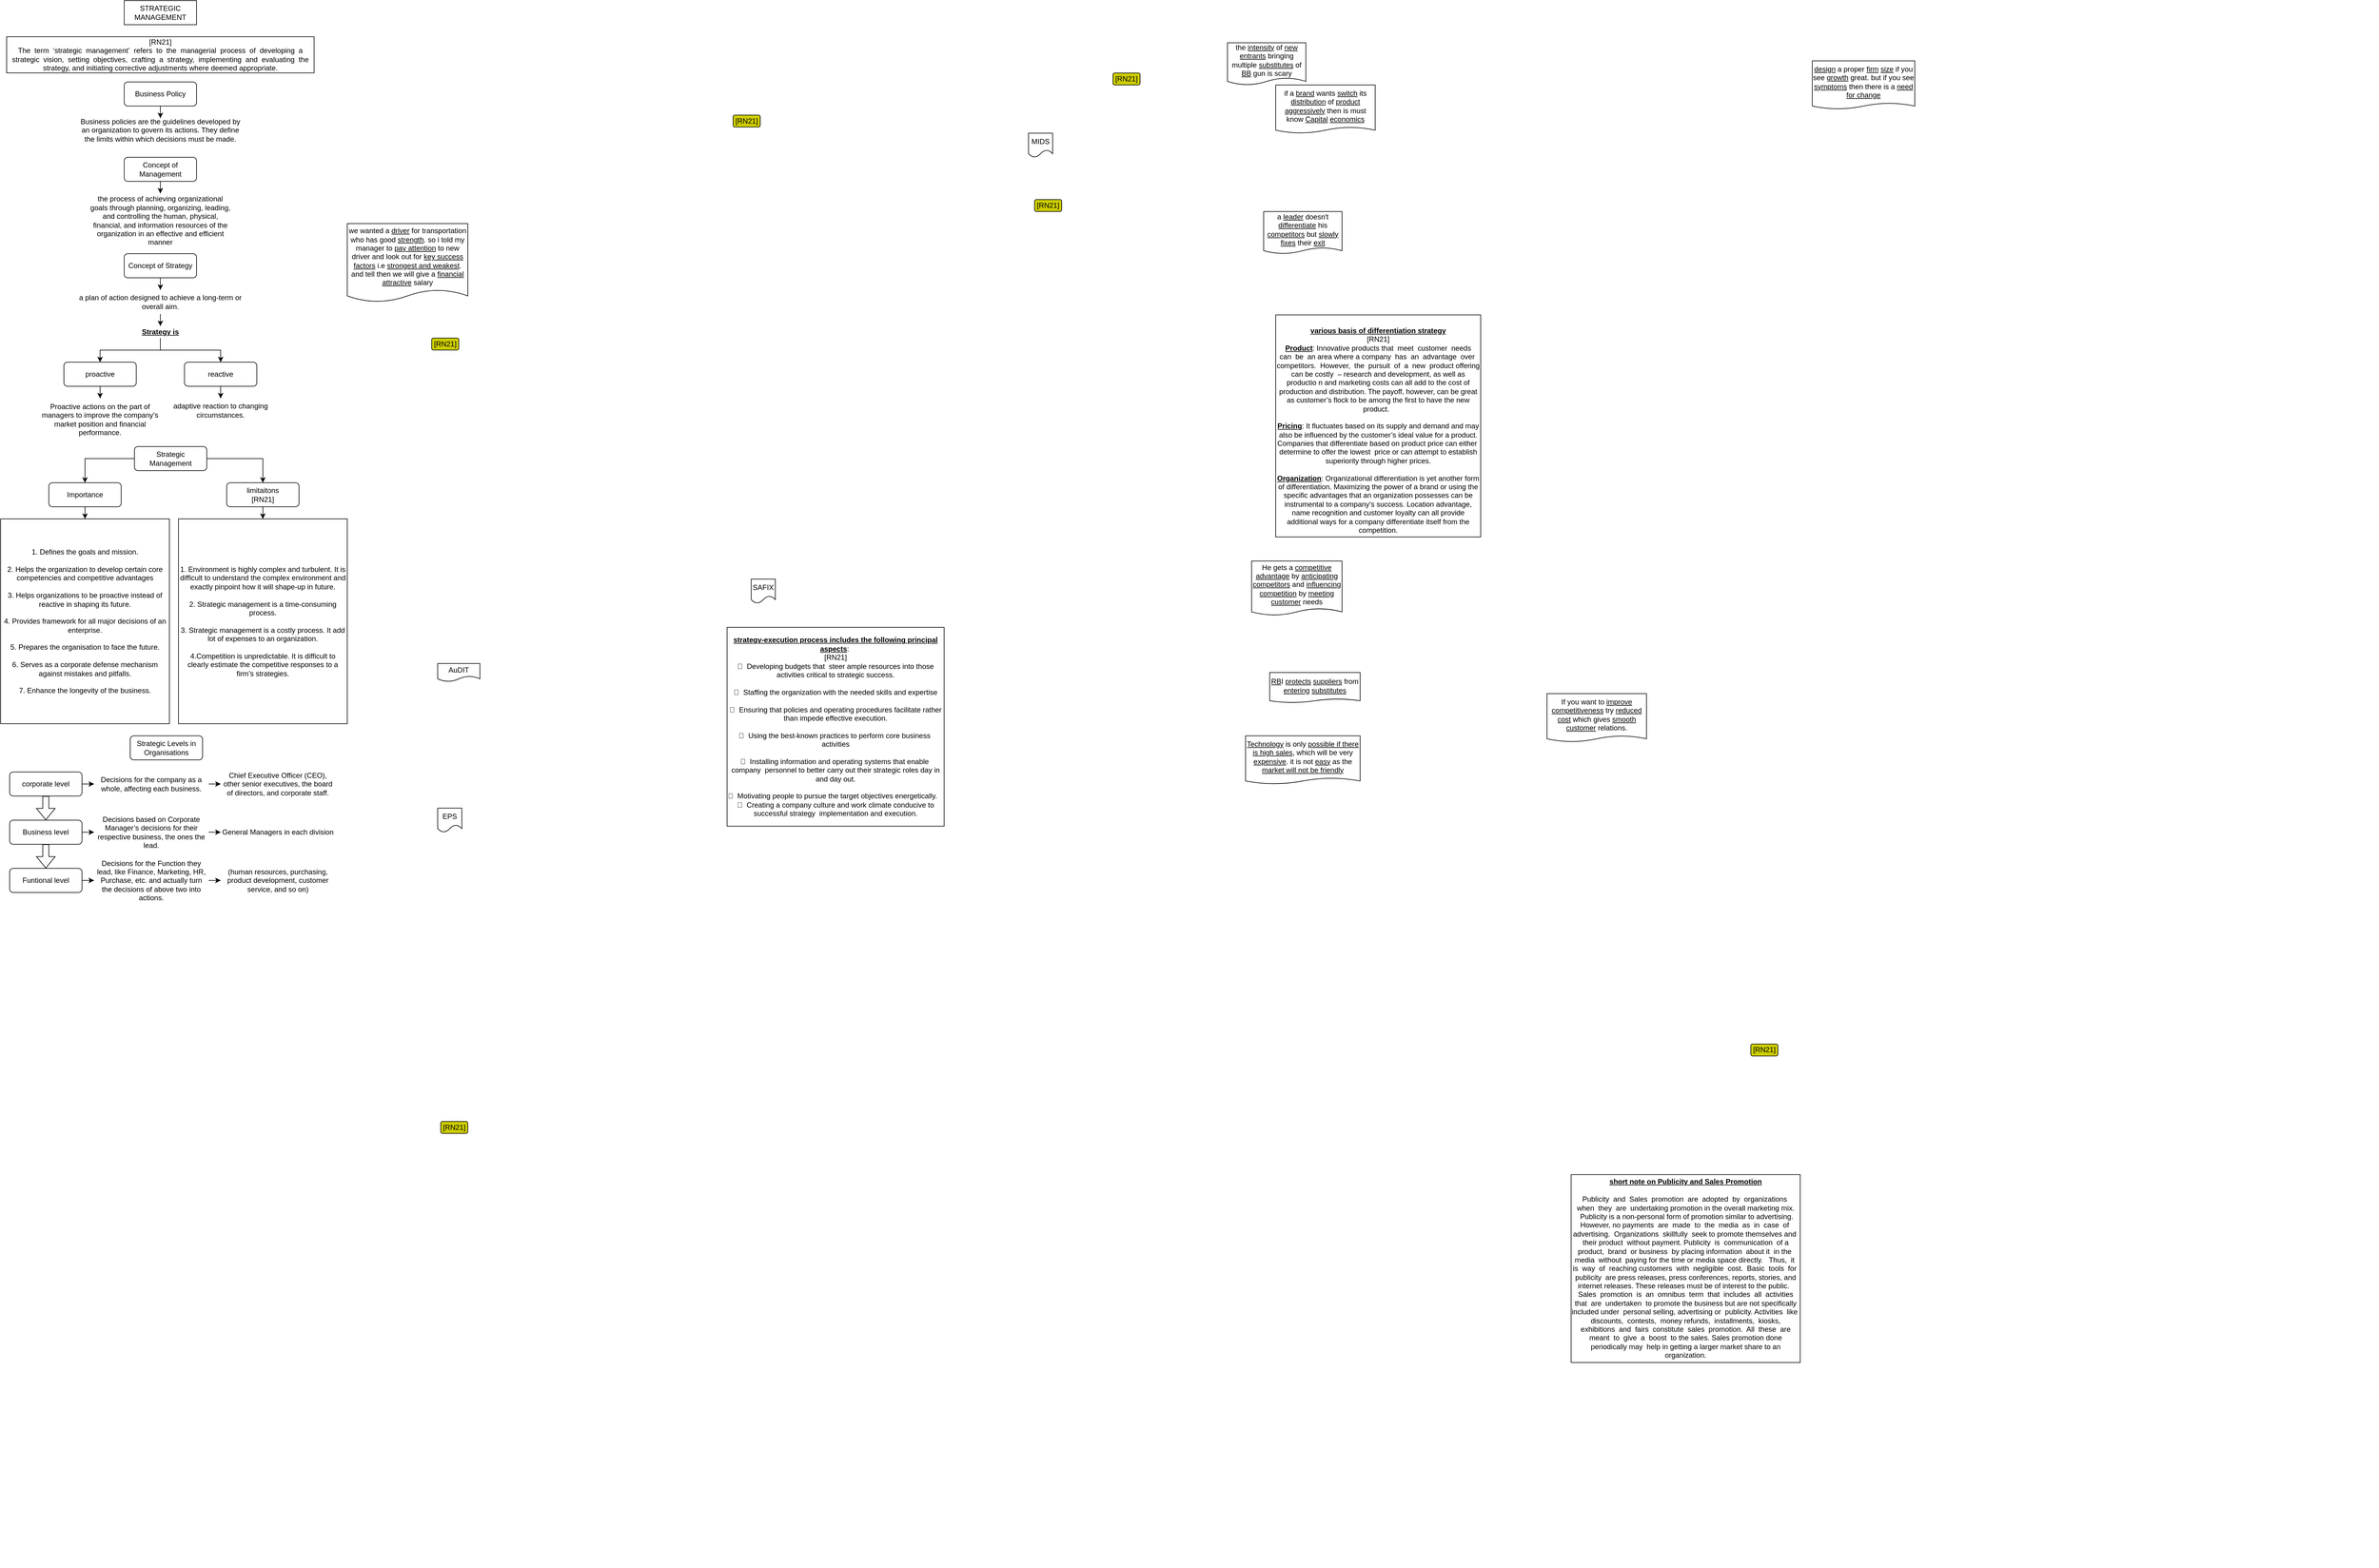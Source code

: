 <mxfile version="15.8.3" type="github">
  <diagram id="j7XMYwBc6ITuC55r1ueF" name="Page-1">
    <mxGraphModel dx="1573" dy="358" grid="1" gridSize="10" guides="1" tooltips="1" connect="1" arrows="1" fold="1" page="1" pageScale="1" pageWidth="850" pageHeight="1100" math="0" shadow="0">
      <root>
        <mxCell id="0" />
        <mxCell id="1" parent="0" />
        <mxCell id="MwBNxe2ZaE5eEIMrjebB-1" value="" style="shape=image;verticalLabelPosition=bottom;labelBackgroundColor=#ffffff;verticalAlign=top;aspect=fixed;imageAspect=0;image=https://i.imgur.com/6u7HFC5.jpg;fontStyle=1" parent="1" vertex="1">
          <mxGeometry x="160" width="371" height="520" as="geometry" />
        </mxCell>
        <mxCell id="MwBNxe2ZaE5eEIMrjebB-2" value="" style="shape=image;verticalLabelPosition=bottom;labelBackgroundColor=#ffffff;verticalAlign=top;aspect=fixed;imageAspect=0;image=https://i.imgur.com/eEXyNHM.jpg;" parent="1" vertex="1">
          <mxGeometry x="150" y="520" width="411" height="520" as="geometry" />
        </mxCell>
        <mxCell id="MwBNxe2ZaE5eEIMrjebB-3" value="" style="shape=image;verticalLabelPosition=bottom;labelBackgroundColor=#ffffff;verticalAlign=top;aspect=fixed;imageAspect=0;image=https://i.imgur.com/A8G9Bg5.jpg;" parent="1" vertex="1">
          <mxGeometry x="129.5" y="1040" width="452" height="520" as="geometry" />
        </mxCell>
        <mxCell id="MwBNxe2ZaE5eEIMrjebB-4" value="" style="shape=image;verticalLabelPosition=bottom;labelBackgroundColor=#ffffff;verticalAlign=top;aspect=fixed;imageAspect=0;image=https://i.imgur.com/yLA90qi.jpg;" parent="1" vertex="1">
          <mxGeometry x="150" y="1560" width="400" height="520" as="geometry" />
        </mxCell>
        <mxCell id="MwBNxe2ZaE5eEIMrjebB-5" value="" style="shape=image;verticalLabelPosition=bottom;labelBackgroundColor=#ffffff;verticalAlign=top;aspect=fixed;imageAspect=0;image=https://i.imgur.com/Me1mVRL.jpg;" parent="1" vertex="1">
          <mxGeometry x="116" y="2080" width="479" height="520" as="geometry" />
        </mxCell>
        <mxCell id="MwBNxe2ZaE5eEIMrjebB-6" value="" style="shape=image;verticalLabelPosition=bottom;labelBackgroundColor=#ffffff;verticalAlign=top;aspect=fixed;imageAspect=0;image=https://i.imgur.com/bxxSmCQ.jpg;" parent="1" vertex="1">
          <mxGeometry x="650" width="348" height="520" as="geometry" />
        </mxCell>
        <mxCell id="MwBNxe2ZaE5eEIMrjebB-7" value="" style="shape=image;verticalLabelPosition=bottom;labelBackgroundColor=#ffffff;verticalAlign=top;aspect=fixed;imageAspect=0;image=https://i.imgur.com/ni3FJTU.jpg;" parent="1" vertex="1">
          <mxGeometry x="650" y="520" width="362" height="520" as="geometry" />
        </mxCell>
        <mxCell id="MwBNxe2ZaE5eEIMrjebB-8" value="" style="shape=image;verticalLabelPosition=bottom;labelBackgroundColor=#ffffff;verticalAlign=top;aspect=fixed;imageAspect=0;image=https://i.imgur.com/4LETIx6.jpg;" parent="1" vertex="1">
          <mxGeometry x="1120" width="332" height="520" as="geometry" />
        </mxCell>
        <mxCell id="MwBNxe2ZaE5eEIMrjebB-9" value="" style="shape=image;verticalLabelPosition=bottom;labelBackgroundColor=#ffffff;verticalAlign=top;aspect=fixed;imageAspect=0;image=https://i.imgur.com/RAoyh6y.jpg;" parent="1" vertex="1">
          <mxGeometry x="1110" y="520" width="370" height="286.04" as="geometry" />
        </mxCell>
        <mxCell id="MwBNxe2ZaE5eEIMrjebB-10" value="" style="shape=image;verticalLabelPosition=bottom;labelBackgroundColor=#ffffff;verticalAlign=top;aspect=fixed;imageAspect=0;image=https://i.imgur.com/K2wJszS.jpg;" parent="1" vertex="1">
          <mxGeometry x="1560" width="339" height="520" as="geometry" />
        </mxCell>
        <mxCell id="MwBNxe2ZaE5eEIMrjebB-11" value="" style="shape=image;verticalLabelPosition=bottom;labelBackgroundColor=#ffffff;verticalAlign=top;aspect=fixed;imageAspect=0;image=https://i.imgur.com/KhrpB2Q.jpg;" parent="1" vertex="1">
          <mxGeometry x="1560" y="890" width="364" height="520" as="geometry" />
        </mxCell>
        <mxCell id="MwBNxe2ZaE5eEIMrjebB-12" value="" style="shape=image;verticalLabelPosition=bottom;labelBackgroundColor=#ffffff;verticalAlign=top;aspect=fixed;imageAspect=0;image=https://i.imgur.com/8tJsVoh.jpg;" parent="1" vertex="1">
          <mxGeometry x="1550" y="1410" width="380" height="321.54" as="geometry" />
        </mxCell>
        <mxCell id="MwBNxe2ZaE5eEIMrjebB-13" value="" style="shape=image;verticalLabelPosition=bottom;labelBackgroundColor=#ffffff;verticalAlign=top;aspect=fixed;imageAspect=0;image=https://i.imgur.com/hQruwP8.jpg;" parent="1" vertex="1">
          <mxGeometry x="2030" width="363" height="520" as="geometry" />
        </mxCell>
        <mxCell id="MwBNxe2ZaE5eEIMrjebB-14" value="" style="shape=image;verticalLabelPosition=bottom;labelBackgroundColor=#ffffff;verticalAlign=top;aspect=fixed;imageAspect=0;image=https://i.imgur.com/xi7W3eX.jpg;" parent="1" vertex="1">
          <mxGeometry x="2060" y="520" width="326" height="520" as="geometry" />
        </mxCell>
        <mxCell id="MwBNxe2ZaE5eEIMrjebB-15" value="" style="shape=image;verticalLabelPosition=bottom;labelBackgroundColor=#ffffff;verticalAlign=top;aspect=fixed;imageAspect=0;image=https://i.imgur.com/t6rBASU.jpg;" parent="1" vertex="1">
          <mxGeometry x="2050" y="1040" width="376" height="520" as="geometry" />
        </mxCell>
        <mxCell id="MwBNxe2ZaE5eEIMrjebB-16" value="" style="shape=image;verticalLabelPosition=bottom;labelBackgroundColor=#ffffff;verticalAlign=top;aspect=fixed;imageAspect=0;image=https://i.imgur.com/qbJ5l8r.jpg;" parent="1" vertex="1">
          <mxGeometry x="2050" y="1560" width="380" height="388.21" as="geometry" />
        </mxCell>
        <mxCell id="MwBNxe2ZaE5eEIMrjebB-17" value="" style="shape=image;verticalLabelPosition=bottom;labelBackgroundColor=#ffffff;verticalAlign=top;aspect=fixed;imageAspect=0;image=https://i.imgur.com/bgSkPRl.jpg;" parent="1" vertex="1">
          <mxGeometry x="2520" width="377" height="520" as="geometry" />
        </mxCell>
        <mxCell id="MwBNxe2ZaE5eEIMrjebB-18" value="" style="shape=image;verticalLabelPosition=bottom;labelBackgroundColor=#ffffff;verticalAlign=top;aspect=fixed;imageAspect=0;image=https://i.imgur.com/C7FwBWP.jpg;" parent="1" vertex="1">
          <mxGeometry x="2520" y="520" width="348" height="520" as="geometry" />
        </mxCell>
        <mxCell id="MwBNxe2ZaE5eEIMrjebB-19" value="" style="shape=image;verticalLabelPosition=bottom;labelBackgroundColor=#ffffff;verticalAlign=top;aspect=fixed;imageAspect=0;image=https://i.imgur.com/A4ML38M.jpg;" parent="1" vertex="1">
          <mxGeometry x="2502" y="1040" width="395" height="520" as="geometry" />
        </mxCell>
        <mxCell id="MwBNxe2ZaE5eEIMrjebB-20" value="" style="shape=image;verticalLabelPosition=bottom;labelBackgroundColor=#ffffff;verticalAlign=top;aspect=fixed;imageAspect=0;image=https://i.imgur.com/cU4Dyhf.jpg;" parent="1" vertex="1">
          <mxGeometry x="2502" y="1560" width="438" height="463.87" as="geometry" />
        </mxCell>
        <mxCell id="MwBNxe2ZaE5eEIMrjebB-21" value="" style="shape=image;verticalLabelPosition=bottom;labelBackgroundColor=#ffffff;verticalAlign=top;aspect=fixed;imageAspect=0;image=https://i.imgur.com/F6UhhK0.jpg;" parent="1" vertex="1">
          <mxGeometry x="3000" width="344" height="520" as="geometry" />
        </mxCell>
        <mxCell id="MwBNxe2ZaE5eEIMrjebB-22" value="" style="shape=image;verticalLabelPosition=bottom;labelBackgroundColor=#ffffff;verticalAlign=top;aspect=fixed;imageAspect=0;image=https://i.imgur.com/BMNPBXX.jpg;" parent="1" vertex="1">
          <mxGeometry x="2990" y="510" width="399" height="520" as="geometry" />
        </mxCell>
        <mxCell id="MwBNxe2ZaE5eEIMrjebB-23" value="" style="shape=image;verticalLabelPosition=bottom;labelBackgroundColor=#ffffff;verticalAlign=top;aspect=fixed;imageAspect=0;image=https://i.imgur.com/eH7P27n.jpg;" parent="1" vertex="1">
          <mxGeometry x="3030" y="1030" width="333" height="520" as="geometry" />
        </mxCell>
        <mxCell id="MwBNxe2ZaE5eEIMrjebB-24" value="" style="shape=image;verticalLabelPosition=bottom;labelBackgroundColor=#ffffff;verticalAlign=top;aspect=fixed;imageAspect=0;image=https://i.imgur.com/keu4Tkj.jpg;" parent="1" vertex="1">
          <mxGeometry x="3022.5" y="1550" width="348" height="520" as="geometry" />
        </mxCell>
        <mxCell id="rLPvU5QVDg2SnjH61hx6-2" value="&lt;div&gt;if a &lt;u&gt;brand&lt;/u&gt; wants &lt;u&gt;switch&lt;/u&gt; its &lt;u&gt;distribution&lt;/u&gt; of &lt;u&gt;product&lt;/u&gt; &lt;u&gt;aggressively&lt;/u&gt; then is must know &lt;u&gt;Capital&lt;/u&gt; &lt;u&gt;economics&lt;/u&gt;&lt;/div&gt;" style="shape=document;whiteSpace=wrap;html=1;boundedLbl=1;size=0.125;" parent="1" vertex="1">
          <mxGeometry x="1560" y="140" width="165" height="80" as="geometry" />
        </mxCell>
        <mxCell id="rLPvU5QVDg2SnjH61hx6-3" value="&lt;div&gt;the &lt;u&gt;intensity&lt;/u&gt; of &lt;u&gt;new entrants&lt;/u&gt; bringing multiple &lt;u&gt;substitutes&lt;/u&gt; of &lt;u&gt;BB&lt;/u&gt; gun is scary&lt;br&gt;&lt;/div&gt;" style="shape=document;whiteSpace=wrap;html=1;boundedLbl=1;size=0.167;" parent="1" vertex="1">
          <mxGeometry x="1480" y="70" width="130" height="70" as="geometry" />
        </mxCell>
        <mxCell id="rLPvU5QVDg2SnjH61hx6-4" value="a &lt;u&gt;leader&lt;/u&gt; doesn&#39;t &lt;u&gt;differentiate&lt;/u&gt; his &lt;u&gt;competitors&lt;/u&gt; but &lt;u&gt;slowly&lt;/u&gt; &lt;u&gt;fixes&lt;/u&gt; their &lt;u&gt;exit&lt;/u&gt;" style="shape=document;whiteSpace=wrap;html=1;boundedLbl=1;size=0.143;" parent="1" vertex="1">
          <mxGeometry x="1540" y="350" width="130" height="70" as="geometry" />
        </mxCell>
        <mxCell id="rLPvU5QVDg2SnjH61hx6-5" value="He gets a &lt;u&gt;competitive advantage&lt;/u&gt; by &lt;u&gt;anticipating competitors&lt;/u&gt; and &lt;u&gt;influencing competition&lt;/u&gt; by &lt;u&gt;meeting&lt;/u&gt; &lt;u&gt;customer&lt;/u&gt; needs " style="shape=document;whiteSpace=wrap;html=1;boundedLbl=1;size=0.125;" parent="1" vertex="1">
          <mxGeometry x="1520" y="930" width="150" height="90" as="geometry" />
        </mxCell>
        <mxCell id="rLPvU5QVDg2SnjH61hx6-6" value="&lt;u&gt;RB&lt;/u&gt;I &lt;u&gt;protects&lt;/u&gt; &lt;u&gt;suppliers&lt;/u&gt; from &lt;u&gt;entering&lt;/u&gt; &lt;u&gt;substitutes&lt;/u&gt;" style="shape=document;whiteSpace=wrap;html=1;boundedLbl=1;size=0.125;" parent="1" vertex="1">
          <mxGeometry x="1550" y="1115" width="150" height="50" as="geometry" />
        </mxCell>
        <mxCell id="rLPvU5QVDg2SnjH61hx6-7" value="&lt;u&gt;Technology&lt;/u&gt; is only &lt;u&gt;possible if there is high sales&lt;/u&gt;, which will be very &lt;u&gt;expensive&lt;/u&gt;. it is not &lt;u&gt;easy&lt;/u&gt; as the &lt;u&gt;market will not be friendly&lt;/u&gt;" style="shape=document;whiteSpace=wrap;html=1;boundedLbl=1;size=0.125;" parent="1" vertex="1">
          <mxGeometry x="1510" y="1220" width="190" height="80" as="geometry" />
        </mxCell>
        <mxCell id="12GZfQRTcd2lBIFm0Cih-1" value="&lt;div&gt;we wanted a &lt;u&gt;driver&lt;/u&gt; for transportation who has good &lt;u&gt;strength&lt;/u&gt;. so i told my manager to &lt;u&gt;pay attention&lt;/u&gt; to new driver and look out for &lt;u&gt;key success factors&lt;/u&gt; i.e &lt;u&gt;strongest and weakest&lt;/u&gt;. and tell then we will give a &lt;u&gt;financial attractive&lt;/u&gt; salary&lt;br&gt;&lt;/div&gt;" style="shape=document;whiteSpace=wrap;html=1;boundedLbl=1;size=0.154;" parent="1" vertex="1">
          <mxGeometry x="20" y="370" width="200" height="130" as="geometry" />
        </mxCell>
        <mxCell id="12GZfQRTcd2lBIFm0Cih-2" value="AuDIT" style="shape=document;whiteSpace=wrap;html=1;boundedLbl=1;" parent="1" vertex="1">
          <mxGeometry x="170" y="1100" width="70" height="30" as="geometry" />
        </mxCell>
        <mxCell id="12GZfQRTcd2lBIFm0Cih-3" value="EPS" style="shape=document;whiteSpace=wrap;html=1;boundedLbl=1;" parent="1" vertex="1">
          <mxGeometry x="170.0" y="1340.0" width="40" height="40" as="geometry" />
        </mxCell>
        <mxCell id="12GZfQRTcd2lBIFm0Cih-5" value="SAFIX" style="shape=document;whiteSpace=wrap;html=1;boundedLbl=1;" parent="1" vertex="1">
          <mxGeometry x="690.0" y="960.0" width="40" height="40" as="geometry" />
        </mxCell>
        <mxCell id="12GZfQRTcd2lBIFm0Cih-6" value="MIDS" style="shape=document;whiteSpace=wrap;html=1;boundedLbl=1;" parent="1" vertex="1">
          <mxGeometry x="1150.0" y="220.0" width="40" height="40" as="geometry" />
        </mxCell>
        <mxCell id="12GZfQRTcd2lBIFm0Cih-7" value="If you want to &lt;u&gt;improve&lt;/u&gt; &lt;u&gt;competitiveness&lt;/u&gt; try &lt;u&gt;reduced cost&lt;/u&gt; which gives &lt;u&gt;smooth&lt;/u&gt; &lt;u&gt;customer&lt;/u&gt; relations. " style="shape=document;whiteSpace=wrap;html=1;boundedLbl=1;size=0.125;" parent="1" vertex="1">
          <mxGeometry x="2010" y="1150" width="165" height="80" as="geometry" />
        </mxCell>
        <mxCell id="12GZfQRTcd2lBIFm0Cih-8" value="&lt;u&gt;design&lt;/u&gt; a proper &lt;u&gt;firm&lt;/u&gt; &lt;u&gt;size&lt;/u&gt; if you see &lt;u&gt;growth&lt;/u&gt; great. but if you see &lt;u&gt;symptoms&lt;/u&gt; then there is a &lt;u&gt;need for change&lt;/u&gt;" style="shape=document;whiteSpace=wrap;html=1;boundedLbl=1;size=0.125;" parent="1" vertex="1">
          <mxGeometry x="2450" y="100" width="170" height="80" as="geometry" />
        </mxCell>
        <mxCell id="c6inpc5KiyZHfQqqr6w0-8" value="&lt;div&gt;STRATEGIC&lt;/div&gt;&lt;div&gt;MANAGEMENT&lt;/div&gt;" style="rounded=0;whiteSpace=wrap;html=1;" vertex="1" parent="1">
          <mxGeometry x="-350" width="120" height="40" as="geometry" />
        </mxCell>
        <mxCell id="c6inpc5KiyZHfQqqr6w0-9" style="edgeStyle=orthogonalEdgeStyle;rounded=0;orthogonalLoop=1;jettySize=auto;html=1;" edge="1" parent="1" source="c6inpc5KiyZHfQqqr6w0-10" target="c6inpc5KiyZHfQqqr6w0-35">
          <mxGeometry relative="1" as="geometry" />
        </mxCell>
        <mxCell id="c6inpc5KiyZHfQqqr6w0-10" value="&lt;div&gt;&lt;span&gt;Concept of Strategy&lt;/span&gt;&lt;br&gt;&lt;/div&gt;" style="rounded=1;whiteSpace=wrap;html=1;" vertex="1" parent="1">
          <mxGeometry x="-350" y="420" width="120" height="40" as="geometry" />
        </mxCell>
        <mxCell id="c6inpc5KiyZHfQqqr6w0-11" style="edgeStyle=orthogonalEdgeStyle;rounded=0;orthogonalLoop=1;jettySize=auto;html=1;" edge="1" parent="1" source="c6inpc5KiyZHfQqqr6w0-13" target="c6inpc5KiyZHfQqqr6w0-21">
          <mxGeometry relative="1" as="geometry" />
        </mxCell>
        <mxCell id="c6inpc5KiyZHfQqqr6w0-12" style="edgeStyle=orthogonalEdgeStyle;rounded=0;orthogonalLoop=1;jettySize=auto;html=1;" edge="1" parent="1" source="c6inpc5KiyZHfQqqr6w0-13" target="c6inpc5KiyZHfQqqr6w0-23">
          <mxGeometry relative="1" as="geometry" />
        </mxCell>
        <mxCell id="c6inpc5KiyZHfQqqr6w0-13" value="&lt;div&gt;&lt;span&gt;Strategic Management&lt;/span&gt;&lt;br&gt;&lt;/div&gt;" style="rounded=1;whiteSpace=wrap;html=1;" vertex="1" parent="1">
          <mxGeometry x="-333" y="740" width="120" height="40" as="geometry" />
        </mxCell>
        <mxCell id="c6inpc5KiyZHfQqqr6w0-14" value="&lt;div&gt;&lt;span&gt;Strategic Levels in&lt;/span&gt;&lt;br&gt;&lt;/div&gt;&lt;div&gt;Organisations&lt;/div&gt;" style="rounded=1;whiteSpace=wrap;html=1;" vertex="1" parent="1">
          <mxGeometry x="-340" y="1220" width="120" height="40" as="geometry" />
        </mxCell>
        <mxCell id="c6inpc5KiyZHfQqqr6w0-16" style="edgeStyle=orthogonalEdgeStyle;rounded=0;orthogonalLoop=1;jettySize=auto;html=1;" edge="1" parent="1" source="c6inpc5KiyZHfQqqr6w0-17" target="c6inpc5KiyZHfQqqr6w0-33">
          <mxGeometry relative="1" as="geometry" />
        </mxCell>
        <mxCell id="c6inpc5KiyZHfQqqr6w0-17" value="Concept of Management" style="rounded=1;whiteSpace=wrap;html=1;" vertex="1" parent="1">
          <mxGeometry x="-350" y="260" width="120" height="40" as="geometry" />
        </mxCell>
        <mxCell id="c6inpc5KiyZHfQqqr6w0-18" style="edgeStyle=orthogonalEdgeStyle;rounded=0;orthogonalLoop=1;jettySize=auto;html=1;entryX=0.5;entryY=0;entryDx=0;entryDy=0;" edge="1" parent="1" source="c6inpc5KiyZHfQqqr6w0-19" target="c6inpc5KiyZHfQqqr6w0-32">
          <mxGeometry relative="1" as="geometry" />
        </mxCell>
        <mxCell id="c6inpc5KiyZHfQqqr6w0-19" value="Business Policy" style="rounded=1;whiteSpace=wrap;html=1;" vertex="1" parent="1">
          <mxGeometry x="-350" y="135" width="120" height="40" as="geometry" />
        </mxCell>
        <mxCell id="c6inpc5KiyZHfQqqr6w0-20" style="edgeStyle=orthogonalEdgeStyle;rounded=0;orthogonalLoop=1;jettySize=auto;html=1;" edge="1" parent="1" source="c6inpc5KiyZHfQqqr6w0-21" target="c6inpc5KiyZHfQqqr6w0-45">
          <mxGeometry relative="1" as="geometry" />
        </mxCell>
        <mxCell id="c6inpc5KiyZHfQqqr6w0-21" value="&lt;div&gt;&lt;span&gt;Importance&lt;/span&gt;&lt;br&gt;&lt;/div&gt;" style="rounded=1;whiteSpace=wrap;html=1;" vertex="1" parent="1">
          <mxGeometry x="-475" y="800" width="120" height="40" as="geometry" />
        </mxCell>
        <mxCell id="c6inpc5KiyZHfQqqr6w0-22" style="edgeStyle=orthogonalEdgeStyle;rounded=0;orthogonalLoop=1;jettySize=auto;html=1;" edge="1" parent="1" source="c6inpc5KiyZHfQqqr6w0-23" target="c6inpc5KiyZHfQqqr6w0-46">
          <mxGeometry relative="1" as="geometry" />
        </mxCell>
        <mxCell id="c6inpc5KiyZHfQqqr6w0-23" value="&lt;div&gt;limitaitons&lt;/div&gt;&lt;div&gt;[RN21]&lt;br&gt;&lt;/div&gt;" style="rounded=1;whiteSpace=wrap;html=1;" vertex="1" parent="1">
          <mxGeometry x="-180" y="800" width="120" height="40" as="geometry" />
        </mxCell>
        <mxCell id="c6inpc5KiyZHfQqqr6w0-24" style="edgeStyle=orthogonalEdgeStyle;rounded=0;orthogonalLoop=1;jettySize=auto;html=1;" edge="1" parent="1" source="c6inpc5KiyZHfQqqr6w0-25" target="c6inpc5KiyZHfQqqr6w0-52">
          <mxGeometry relative="1" as="geometry" />
        </mxCell>
        <mxCell id="c6inpc5KiyZHfQqqr6w0-25" value="&lt;div&gt;Funtional level&lt;/div&gt;" style="rounded=1;whiteSpace=wrap;html=1;" vertex="1" parent="1">
          <mxGeometry x="-540" y="1440" width="120" height="40" as="geometry" />
        </mxCell>
        <mxCell id="c6inpc5KiyZHfQqqr6w0-26" style="edgeStyle=orthogonalEdgeStyle;shape=flexArrow;rounded=0;orthogonalLoop=1;jettySize=auto;html=1;" edge="1" parent="1" source="c6inpc5KiyZHfQqqr6w0-28" target="c6inpc5KiyZHfQqqr6w0-25">
          <mxGeometry relative="1" as="geometry" />
        </mxCell>
        <mxCell id="c6inpc5KiyZHfQqqr6w0-27" style="edgeStyle=orthogonalEdgeStyle;rounded=0;orthogonalLoop=1;jettySize=auto;html=1;" edge="1" parent="1" source="c6inpc5KiyZHfQqqr6w0-28" target="c6inpc5KiyZHfQqqr6w0-50">
          <mxGeometry relative="1" as="geometry" />
        </mxCell>
        <mxCell id="c6inpc5KiyZHfQqqr6w0-28" value="Business level" style="rounded=1;whiteSpace=wrap;html=1;" vertex="1" parent="1">
          <mxGeometry x="-540" y="1360" width="120" height="40" as="geometry" />
        </mxCell>
        <mxCell id="c6inpc5KiyZHfQqqr6w0-29" style="edgeStyle=orthogonalEdgeStyle;shape=flexArrow;rounded=0;orthogonalLoop=1;jettySize=auto;html=1;" edge="1" parent="1" source="c6inpc5KiyZHfQqqr6w0-31" target="c6inpc5KiyZHfQqqr6w0-28">
          <mxGeometry relative="1" as="geometry" />
        </mxCell>
        <mxCell id="c6inpc5KiyZHfQqqr6w0-30" style="edgeStyle=orthogonalEdgeStyle;rounded=0;orthogonalLoop=1;jettySize=auto;html=1;" edge="1" parent="1" source="c6inpc5KiyZHfQqqr6w0-31" target="c6inpc5KiyZHfQqqr6w0-48">
          <mxGeometry relative="1" as="geometry" />
        </mxCell>
        <mxCell id="c6inpc5KiyZHfQqqr6w0-31" value="corporate level" style="rounded=1;whiteSpace=wrap;html=1;" vertex="1" parent="1">
          <mxGeometry x="-540" y="1280" width="120" height="40" as="geometry" />
        </mxCell>
        <mxCell id="c6inpc5KiyZHfQqqr6w0-32" value="Business policies are the guidelines developed by an organization to govern its actions. They define the limits within which decisions must be made." style="text;html=1;strokeColor=none;fillColor=none;align=center;verticalAlign=middle;whiteSpace=wrap;rounded=0;" vertex="1" parent="1">
          <mxGeometry x="-430" y="195" width="280" height="40" as="geometry" />
        </mxCell>
        <mxCell id="c6inpc5KiyZHfQqqr6w0-33" value="the process of achieving organizational goals through planning, organizing, leading, and controlling the human, physical, financial, and information resources of the organization in an effective and efficient manner" style="text;html=1;strokeColor=none;fillColor=none;align=center;verticalAlign=middle;whiteSpace=wrap;rounded=0;" vertex="1" parent="1">
          <mxGeometry x="-410" y="320" width="240" height="90" as="geometry" />
        </mxCell>
        <mxCell id="c6inpc5KiyZHfQqqr6w0-34" style="edgeStyle=orthogonalEdgeStyle;rounded=0;orthogonalLoop=1;jettySize=auto;html=1;" edge="1" parent="1" source="c6inpc5KiyZHfQqqr6w0-35" target="c6inpc5KiyZHfQqqr6w0-38">
          <mxGeometry relative="1" as="geometry" />
        </mxCell>
        <mxCell id="c6inpc5KiyZHfQqqr6w0-35" value="a plan of action designed to achieve a long-term or overall aim." style="text;html=1;strokeColor=none;fillColor=none;align=center;verticalAlign=middle;whiteSpace=wrap;rounded=0;" vertex="1" parent="1">
          <mxGeometry x="-430" y="480" width="280" height="40" as="geometry" />
        </mxCell>
        <mxCell id="c6inpc5KiyZHfQqqr6w0-36" style="edgeStyle=orthogonalEdgeStyle;rounded=0;orthogonalLoop=1;jettySize=auto;html=1;" edge="1" parent="1" source="c6inpc5KiyZHfQqqr6w0-38" target="c6inpc5KiyZHfQqqr6w0-42">
          <mxGeometry relative="1" as="geometry" />
        </mxCell>
        <mxCell id="c6inpc5KiyZHfQqqr6w0-37" style="edgeStyle=orthogonalEdgeStyle;rounded=0;orthogonalLoop=1;jettySize=auto;html=1;" edge="1" parent="1" source="c6inpc5KiyZHfQqqr6w0-38" target="c6inpc5KiyZHfQqqr6w0-40">
          <mxGeometry relative="1" as="geometry" />
        </mxCell>
        <mxCell id="c6inpc5KiyZHfQqqr6w0-38" value="&lt;b&gt;&lt;u&gt;Strategy is&lt;/u&gt;&lt;/b&gt;" style="text;html=1;strokeColor=none;fillColor=none;align=center;verticalAlign=middle;whiteSpace=wrap;rounded=0;" vertex="1" parent="1">
          <mxGeometry x="-350" y="540" width="120" height="20" as="geometry" />
        </mxCell>
        <mxCell id="c6inpc5KiyZHfQqqr6w0-39" style="edgeStyle=orthogonalEdgeStyle;rounded=0;orthogonalLoop=1;jettySize=auto;html=1;" edge="1" parent="1" source="c6inpc5KiyZHfQqqr6w0-40" target="c6inpc5KiyZHfQqqr6w0-44">
          <mxGeometry relative="1" as="geometry" />
        </mxCell>
        <mxCell id="c6inpc5KiyZHfQqqr6w0-40" value="reactive" style="rounded=1;whiteSpace=wrap;html=1;" vertex="1" parent="1">
          <mxGeometry x="-250" y="600" width="120" height="40" as="geometry" />
        </mxCell>
        <mxCell id="c6inpc5KiyZHfQqqr6w0-41" style="edgeStyle=orthogonalEdgeStyle;rounded=0;orthogonalLoop=1;jettySize=auto;html=1;" edge="1" parent="1" source="c6inpc5KiyZHfQqqr6w0-42" target="c6inpc5KiyZHfQqqr6w0-43">
          <mxGeometry relative="1" as="geometry" />
        </mxCell>
        <mxCell id="c6inpc5KiyZHfQqqr6w0-42" value="proactive" style="rounded=1;whiteSpace=wrap;html=1;" vertex="1" parent="1">
          <mxGeometry x="-450" y="600" width="120" height="40" as="geometry" />
        </mxCell>
        <mxCell id="c6inpc5KiyZHfQqqr6w0-43" value="&lt;div&gt;Proactive actions on the part of managers to improve the company’s market&amp;nbsp;&lt;span&gt;position and financial performance.&lt;/span&gt;&lt;/div&gt;" style="text;html=1;strokeColor=none;fillColor=none;align=center;verticalAlign=middle;whiteSpace=wrap;rounded=0;" vertex="1" parent="1">
          <mxGeometry x="-490" y="660" width="200" height="70" as="geometry" />
        </mxCell>
        <mxCell id="c6inpc5KiyZHfQqqr6w0-44" value="adaptive reaction to changing circumstances." style="text;html=1;strokeColor=none;fillColor=none;align=center;verticalAlign=middle;whiteSpace=wrap;rounded=0;" vertex="1" parent="1">
          <mxGeometry x="-290" y="660" width="200" height="40" as="geometry" />
        </mxCell>
        <mxCell id="c6inpc5KiyZHfQqqr6w0-45" value="1. Defines the goals and mission.&lt;div&gt;&lt;br&gt;&lt;/div&gt;&lt;div&gt;2. Helps the organization to develop certain core competencies and competitive advantages&lt;/div&gt;&lt;div&gt;&lt;br&gt;&lt;/div&gt;&lt;div&gt;3. Helps organizations to be proactive instead of reactive in shaping its future.&lt;/div&gt;&lt;div&gt;&lt;br&gt;&lt;/div&gt;&lt;div&gt;4. Provides framework for all major decisions of an enterprise.&lt;/div&gt;&lt;div&gt;&lt;br&gt;&lt;/div&gt;&lt;div&gt;5. Prepares the organisation to face the future.&lt;/div&gt;&lt;div&gt;&lt;br&gt;&lt;/div&gt;&lt;div&gt;6. Serves as a corporate defense mechanism against mistakes and pitfalls.&lt;/div&gt;&lt;div&gt;&lt;br&gt;&lt;/div&gt;&lt;div&gt;7. Enhance the longevity of the business.&lt;br&gt;&lt;/div&gt;" style="rounded=0;whiteSpace=wrap;html=1;" vertex="1" parent="1">
          <mxGeometry x="-555" y="860" width="280" height="340" as="geometry" />
        </mxCell>
        <mxCell id="c6inpc5KiyZHfQqqr6w0-46" value="1. Environment is highly complex and turbulent. It is&lt;br&gt;difficult to understand the complex environment and&lt;br&gt;&lt;div&gt;exactly pinpoint how it will shape-up in future.&lt;/div&gt;&lt;div&gt;&lt;br&gt;&lt;/div&gt;&lt;div&gt;2. Strategic management is a time-consuming process.&lt;/div&gt;&lt;div&gt;&lt;br&gt;&lt;/div&gt;&lt;div&gt;3. Strategic management is a costly process. It add lot of expenses to an organization.&lt;/div&gt;&lt;div&gt;&lt;br&gt;&lt;/div&gt;&lt;div&gt;4.Competition is unpredictable. It is difficult to clearly estimate the competitive responses to a firm’s strategies.&lt;br&gt;&lt;/div&gt;" style="rounded=0;whiteSpace=wrap;html=1;" vertex="1" parent="1">
          <mxGeometry x="-260" y="860" width="280" height="340" as="geometry" />
        </mxCell>
        <mxCell id="c6inpc5KiyZHfQqqr6w0-47" style="edgeStyle=orthogonalEdgeStyle;rounded=0;orthogonalLoop=1;jettySize=auto;html=1;" edge="1" parent="1" source="c6inpc5KiyZHfQqqr6w0-48" target="c6inpc5KiyZHfQqqr6w0-53">
          <mxGeometry relative="1" as="geometry" />
        </mxCell>
        <mxCell id="c6inpc5KiyZHfQqqr6w0-48" value="Decisions for the company as a&lt;br&gt;whole, affecting each business." style="text;html=1;strokeColor=none;fillColor=none;align=center;verticalAlign=middle;whiteSpace=wrap;rounded=0;" vertex="1" parent="1">
          <mxGeometry x="-400" y="1280" width="190" height="40" as="geometry" />
        </mxCell>
        <mxCell id="c6inpc5KiyZHfQqqr6w0-49" style="edgeStyle=orthogonalEdgeStyle;rounded=0;orthogonalLoop=1;jettySize=auto;html=1;" edge="1" parent="1" source="c6inpc5KiyZHfQqqr6w0-50" target="c6inpc5KiyZHfQqqr6w0-54">
          <mxGeometry relative="1" as="geometry" />
        </mxCell>
        <mxCell id="c6inpc5KiyZHfQqqr6w0-50" value="Decisions based on Corporate&lt;br&gt;Manager’s decisions for their&lt;br&gt;respective business, the ones the lead." style="text;html=1;strokeColor=none;fillColor=none;align=center;verticalAlign=middle;whiteSpace=wrap;rounded=0;" vertex="1" parent="1">
          <mxGeometry x="-400" y="1350" width="190" height="60" as="geometry" />
        </mxCell>
        <mxCell id="c6inpc5KiyZHfQqqr6w0-51" style="edgeStyle=orthogonalEdgeStyle;rounded=0;orthogonalLoop=1;jettySize=auto;html=1;" edge="1" parent="1" source="c6inpc5KiyZHfQqqr6w0-52" target="c6inpc5KiyZHfQqqr6w0-55">
          <mxGeometry relative="1" as="geometry" />
        </mxCell>
        <mxCell id="c6inpc5KiyZHfQqqr6w0-52" value="Decisions for the Function they lead, like Finance, Marketing, HR, Purchase, etc. and actually turn the decisions of above two into&lt;br&gt;actions." style="text;html=1;strokeColor=none;fillColor=none;align=center;verticalAlign=middle;whiteSpace=wrap;rounded=0;" vertex="1" parent="1">
          <mxGeometry x="-400" y="1425" width="190" height="70" as="geometry" />
        </mxCell>
        <mxCell id="c6inpc5KiyZHfQqqr6w0-53" value="Chief Executive Officer (CEO),&lt;br&gt;other senior executives, the board of directors, and corporate staff." style="text;html=1;strokeColor=none;fillColor=none;align=center;verticalAlign=middle;whiteSpace=wrap;rounded=0;" vertex="1" parent="1">
          <mxGeometry x="-190" y="1280" width="190" height="40" as="geometry" />
        </mxCell>
        <mxCell id="c6inpc5KiyZHfQqqr6w0-54" value="General Managers in each division" style="text;html=1;strokeColor=none;fillColor=none;align=center;verticalAlign=middle;whiteSpace=wrap;rounded=0;" vertex="1" parent="1">
          <mxGeometry x="-190" y="1360" width="190" height="40" as="geometry" />
        </mxCell>
        <mxCell id="c6inpc5KiyZHfQqqr6w0-55" value="(human resources, purchasing, product development, customer service, and so on)" style="text;html=1;strokeColor=none;fillColor=none;align=center;verticalAlign=middle;whiteSpace=wrap;rounded=0;" vertex="1" parent="1">
          <mxGeometry x="-190" y="1440" width="190" height="40" as="geometry" />
        </mxCell>
        <mxCell id="c6inpc5KiyZHfQqqr6w0-56" value="[RN21]&lt;br&gt;&lt;div&gt;The&amp;nbsp; term&amp;nbsp; ‘strategic&amp;nbsp; management’&amp;nbsp; refers&amp;nbsp; to&amp;nbsp; the&amp;nbsp; managerial&amp;nbsp; process&amp;nbsp; of&amp;nbsp; developing&amp;nbsp; a &lt;/div&gt;strategic&amp;nbsp; vision,&amp;nbsp; setting&amp;nbsp; objectives,&amp;nbsp; crafting&amp;nbsp; a&amp;nbsp; strategy,&amp;nbsp; implementing&amp;nbsp; and&amp;nbsp; evaluating&amp;nbsp; the &lt;br&gt;strategy, and initiating corrective adjustments where deemed appropriate." style="rounded=0;whiteSpace=wrap;html=1;" vertex="1" parent="1">
          <mxGeometry x="-545" y="60" width="510" height="60" as="geometry" />
        </mxCell>
        <mxCell id="c6inpc5KiyZHfQqqr6w0-58" value="[RN21]" style="rounded=1;whiteSpace=wrap;html=1;fontColor=#000000;fillColor=#CCCC00;" vertex="1" parent="1">
          <mxGeometry x="175" y="1860" width="45" height="19.85" as="geometry" />
        </mxCell>
        <mxCell id="c6inpc5KiyZHfQqqr6w0-59" value="[RN21]" style="rounded=1;whiteSpace=wrap;html=1;fontColor=#000000;fillColor=#CCCC00;" vertex="1" parent="1">
          <mxGeometry x="160" y="560" width="45" height="19.85" as="geometry" />
        </mxCell>
        <mxCell id="c6inpc5KiyZHfQqqr6w0-60" value="[RN21]" style="rounded=1;whiteSpace=wrap;html=1;fontColor=#000000;fillColor=#CCCC00;" vertex="1" parent="1">
          <mxGeometry x="660" y="190" width="45" height="19.85" as="geometry" />
        </mxCell>
        <mxCell id="c6inpc5KiyZHfQqqr6w0-61" value="&lt;div&gt;&lt;u&gt;&lt;b&gt;strategy-execution process includes the following principal aspects&lt;/b&gt;&lt;/u&gt;:&amp;nbsp; &lt;br&gt;&lt;/div&gt;&lt;div&gt;[RN21]&lt;br&gt;&lt;/div&gt;&lt;div&gt;&amp;nbsp; Developing budgets that&amp;nbsp; steer ample resources into those activities critical to strategic success. &lt;br&gt;&lt;/div&gt;&lt;div&gt;&lt;br&gt;&lt;/div&gt;&lt;div&gt;&amp;nbsp; Staffing the organization with the needed skills and expertise&lt;br&gt;&lt;/div&gt;&lt;div&gt;&lt;br&gt;&lt;/div&gt;&amp;nbsp; Ensuring that policies and operating procedures facilitate rather than impede effective execution. &lt;br&gt;&lt;div&gt;&lt;br&gt;&lt;/div&gt;&lt;div&gt;&amp;nbsp; Using the best-known practices to perform core business&amp;nbsp; activities&lt;br&gt;&lt;/div&gt;&lt;div&gt;&lt;br&gt;&lt;/div&gt;&lt;div&gt;&amp;nbsp; Installing information and operating systems that enable&amp;nbsp; company&amp;nbsp; personnel to better carry out their strategic roles day in and day out. &lt;br&gt;&lt;/div&gt;&lt;div&gt;&lt;br&gt;&lt;/div&gt;&amp;nbsp; Motivating people to pursue the target objectives energetically.&amp;nbsp; &amp;nbsp;&lt;br&gt;&lt;div&gt;&amp;nbsp; Creating a company culture and work climate conducive to successful strategy&amp;nbsp; implementation and execution. &lt;br&gt;&lt;/div&gt;" style="rounded=0;whiteSpace=wrap;html=1;" vertex="1" parent="1">
          <mxGeometry x="650" y="1040" width="360" height="330" as="geometry" />
        </mxCell>
        <mxCell id="c6inpc5KiyZHfQqqr6w0-62" value="[RN21]" style="rounded=1;whiteSpace=wrap;html=1;fontColor=#000000;fillColor=#CCCC00;" vertex="1" parent="1">
          <mxGeometry x="1160" y="330.15" width="45" height="19.85" as="geometry" />
        </mxCell>
        <mxCell id="c6inpc5KiyZHfQqqr6w0-63" value="[RN21]" style="rounded=1;whiteSpace=wrap;html=1;fontColor=#000000;fillColor=#CCCC00;" vertex="1" parent="1">
          <mxGeometry x="1290" y="120.15" width="45" height="19.85" as="geometry" />
        </mxCell>
        <mxCell id="c6inpc5KiyZHfQqqr6w0-64" value="&lt;div&gt;&lt;br&gt;&lt;/div&gt;&lt;div&gt;&lt;u&gt;&lt;b&gt;various basis of differentiation strategy&lt;/b&gt;&lt;/u&gt;&lt;br&gt;&lt;/div&gt;&lt;div&gt;[RN21]&lt;br&gt;&lt;/div&gt;&lt;div&gt;&amp;nbsp;&lt;u&gt;&lt;b&gt;Product&lt;/b&gt;&lt;/u&gt;: Innovative products that&amp;nbsp; meet&amp;nbsp; customer&amp;nbsp; needs&amp;nbsp; can&amp;nbsp; be&amp;nbsp; an area where a company&amp;nbsp; has&amp;nbsp; an&amp;nbsp; advantage&amp;nbsp; over&amp;nbsp; competitors.&amp;nbsp; However,&amp;nbsp; the&amp;nbsp; pursuit&amp;nbsp; of&amp;nbsp; a&amp;nbsp; new&amp;nbsp; product offering can be costly&amp;nbsp; – research and development, as well as productio n and marketing costs can all add to the cost of production and distribution. The payoff, however, can be great as customer’s flock to be among the first to have the new product. &amp;nbsp;&lt;br&gt;&lt;/div&gt;&lt;div&gt;&amp;nbsp;&lt;/div&gt;&lt;div&gt;&lt;u&gt;&lt;b&gt;Pricing&lt;/b&gt;&lt;/u&gt;: It fluctuates based on its supply and demand and may also be influenced by the customer’s ideal value for a product. Companies that differentiate based on product price can either&amp;nbsp; determine to offer the lowest&amp;nbsp; price or can attempt to establish superiority through higher prices. &lt;br&gt;&lt;/div&gt;&lt;div&gt;&amp;nbsp;&lt;/div&gt;&lt;div&gt;&lt;u&gt;&lt;b&gt;Organization&lt;/b&gt;&lt;/u&gt;: Organizational differentiation is yet another form of differentiation. Maximizing the power of a brand or using the specific advantages that an organization possesses can be instrumental to a company’s success. Location advantage, name recognition and customer loyalty can all provide additional ways for a company differentiate itself from the competition. &lt;/div&gt;" style="rounded=0;whiteSpace=wrap;html=1;" vertex="1" parent="1">
          <mxGeometry x="1560" y="521.54" width="340" height="368.46" as="geometry" />
        </mxCell>
        <mxCell id="c6inpc5KiyZHfQqqr6w0-65" value="[RN21]" style="rounded=1;whiteSpace=wrap;html=1;fontColor=#000000;fillColor=#CCCC00;" vertex="1" parent="1">
          <mxGeometry x="2348" y="1731.54" width="45" height="19.85" as="geometry" />
        </mxCell>
        <mxCell id="c6inpc5KiyZHfQqqr6w0-66" value="&lt;div&gt;&lt;u&gt;&lt;b&gt;short note on Publicity and Sales Promotion&lt;/b&gt;&lt;/u&gt;&lt;/div&gt;&lt;div&gt;&lt;br&gt;&lt;/div&gt;&lt;div&gt;Publicity&amp;nbsp; and&amp;nbsp; Sales&amp;nbsp; promotion&amp;nbsp; are&amp;nbsp; adopted&amp;nbsp; by&amp;nbsp; organizations&amp;nbsp; when&amp;nbsp; they&amp;nbsp; are&amp;nbsp; undertaking promotion in the overall marketing mix. &lt;br&gt;&amp;nbsp;Publicity is a non-personal form of promotion similar to advertising. However, no payments&amp;nbsp; are&amp;nbsp; made&amp;nbsp; to&amp;nbsp; the&amp;nbsp; media&amp;nbsp; as&amp;nbsp; in&amp;nbsp; case&amp;nbsp; of&amp;nbsp; advertising.&amp;nbsp; Organizations&amp;nbsp; skillfully&amp;nbsp; seek to promote themselves and&amp;nbsp; their product&amp;nbsp; without payment. Publicity&amp;nbsp; is&amp;nbsp; communication&amp;nbsp; of a product,&amp;nbsp; brand&amp;nbsp; or business&amp;nbsp; by placing information&amp;nbsp; about it&amp;nbsp; in the&amp;nbsp; media&amp;nbsp; without&amp;nbsp; paying for the time or media space directly. &amp;nbsp; Thus,&amp;nbsp; it&amp;nbsp; is&amp;nbsp; way&amp;nbsp; of&amp;nbsp; reaching customers&amp;nbsp; with&amp;nbsp; negligible&amp;nbsp; cost.&amp;nbsp; Basic&amp;nbsp; tools&amp;nbsp; for&amp;nbsp; publicity&amp;nbsp; are press releases, press conferences, reports, stories, and internet releases. These releases must be of interest to the public. &amp;nbsp; Sales&amp;nbsp; promotion&amp;nbsp; is&amp;nbsp; an&amp;nbsp; omnibus&amp;nbsp; term&amp;nbsp; that&amp;nbsp; includes&amp;nbsp; all&amp;nbsp; activities that&amp;nbsp; are&amp;nbsp; undertaken&amp;nbsp; to promote the business but are not specifically included under&amp;nbsp; personal selling, advertising or&amp;nbsp; publicity. Activities&amp;nbsp; like&amp;nbsp; discounts,&amp;nbsp; contests,&amp;nbsp; money refunds,&amp;nbsp; installments,&amp;nbsp; kiosks, exhibitions&amp;nbsp; and&amp;nbsp; fairs&amp;nbsp; constitute&amp;nbsp; sales&amp;nbsp; promotion.&amp;nbsp; All&amp;nbsp; these&amp;nbsp; are meant&amp;nbsp; to&amp;nbsp; give&amp;nbsp; a&amp;nbsp; boost&amp;nbsp; to the sales. Sales promotion done periodically may&amp;nbsp; help in getting a larger market share to an organization. &lt;br&gt;&lt;/div&gt;" style="rounded=0;whiteSpace=wrap;html=1;" vertex="1" parent="1">
          <mxGeometry x="2050" y="1948.21" width="380" height="311.79" as="geometry" />
        </mxCell>
      </root>
    </mxGraphModel>
  </diagram>
</mxfile>
